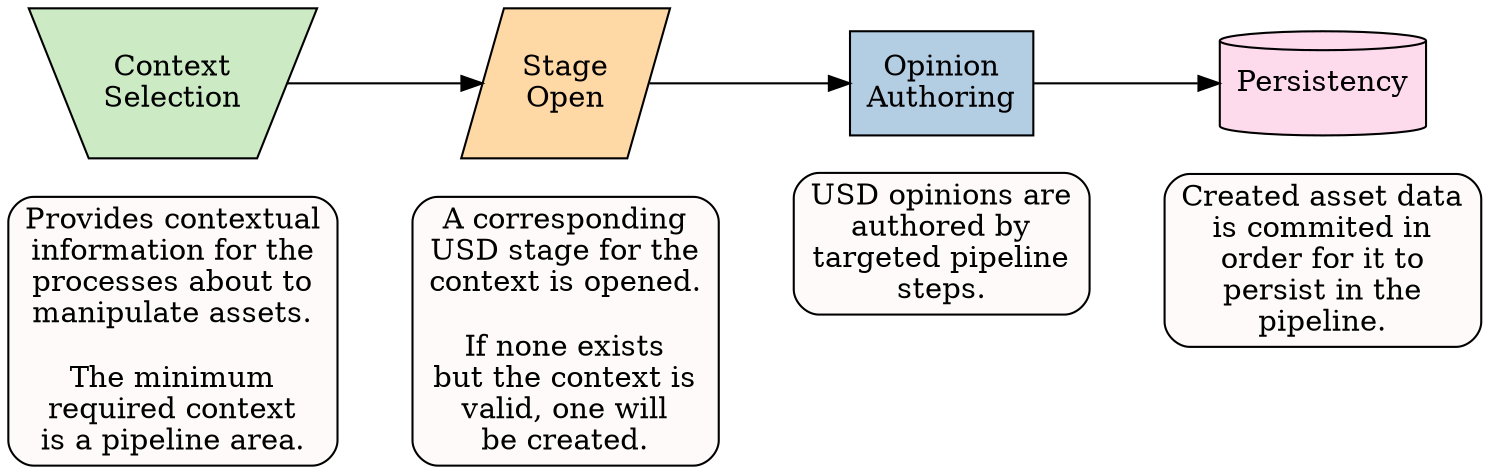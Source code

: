 digraph data_creation {
    rankdir=LR
    {
        node [shape=box style="rounded,filled" fillcolor=snow]
        context_description stage_description opinion_description persistency_description
        context_description [label="Provides contextual\ninformation for the\nprocesses about to\nmanipulate assets.\n\nThe minimum\nrequired context\nis a pipeline area.\n"]
        stage_description [label="A corresponding\nUSD stage for the\ncontext is opened.\n\nIf none exists\nbut the context is\nvalid, one will\nbe created.\n"]
        opinion_description [label="USD opinions are\nauthored by\ntargeted pipeline\nsteps.\n"]
        persistency_description [label="Created asset data\nis commited in\norder for it to\npersist in the\npipeline.\n"]
    }
    node [colorscheme=pastel19 style=filled]
    context [shape=invtrapezium fillcolor=3 label="Context\nSelection" height=1]
    stage [shape=parallelogram label="Stage\nOpen" height=1 fillcolor=5]
    opinion [shape=box label="Opinion\nAuthoring" height=0.7 width=1.2 fillcolor=2]
    persistency [shape=cylinder label=Persistency height=0.7 width=1.2 fillcolor=8]
    context -> stage -> opinion -> persistency
    context -> context_description [style=invis]
    {rank=same context context_description}
    stage -> stage_description [style=invis]
    {rank=same stage stage_description}
    opinion -> opinion_description [style=invis]
    {rank=same opinion opinion_description}
    persistency -> persistency_description [style=invis]
    {rank=same persistency persistency_description}
}
